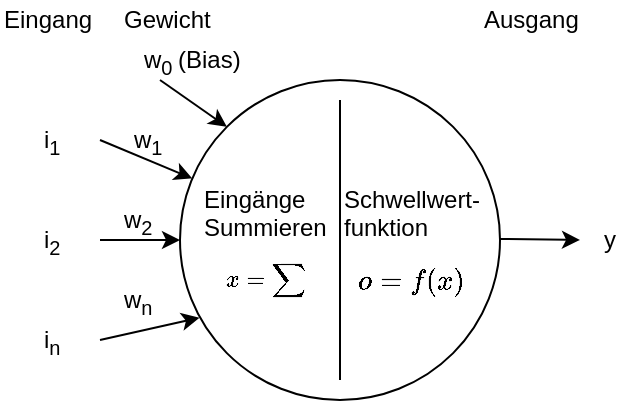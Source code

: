 <mxfile version="11.2.8" type="device" pages="1"><diagram id="-CnKFo7MbB8SHHmdVDE3" name="Page-1"><mxGraphModel dx="563" dy="359" grid="1" gridSize="10" guides="1" tooltips="1" connect="1" arrows="1" fold="1" page="1" pageScale="1" pageWidth="850" pageHeight="1100" math="1" shadow="0"><root><mxCell id="0"/><mxCell id="1" parent="0"/><mxCell id="7-LBELHLy_iDIOVR6N4f-1" value="" style="ellipse;whiteSpace=wrap;html=1;aspect=fixed;" parent="1" vertex="1"><mxGeometry x="360" y="280" width="160" height="160" as="geometry"/></mxCell><mxCell id="7-LBELHLy_iDIOVR6N4f-2" value="" style="endArrow=classic;html=1;" parent="1" target="7-LBELHLy_iDIOVR6N4f-1" edge="1"><mxGeometry width="50" height="50" relative="1" as="geometry"><mxPoint x="320" y="310" as="sourcePoint"/><mxPoint x="370" y="280" as="targetPoint"/></mxGeometry></mxCell><mxCell id="7-LBELHLy_iDIOVR6N4f-3" value="" style="endArrow=classic;html=1;entryX=0.061;entryY=0.743;entryDx=0;entryDy=0;entryPerimeter=0;" parent="1" target="7-LBELHLy_iDIOVR6N4f-1" edge="1"><mxGeometry width="50" height="50" relative="1" as="geometry"><mxPoint x="320" y="410" as="sourcePoint"/><mxPoint x="390" y="430" as="targetPoint"/></mxGeometry></mxCell><mxCell id="7-LBELHLy_iDIOVR6N4f-4" value="" style="endArrow=classic;html=1;entryX=0;entryY=0.5;entryDx=0;entryDy=0;" parent="1" target="7-LBELHLy_iDIOVR6N4f-1" edge="1"><mxGeometry width="50" height="50" relative="1" as="geometry"><mxPoint x="320" y="360" as="sourcePoint"/><mxPoint x="220" y="390" as="targetPoint"/></mxGeometry></mxCell><mxCell id="7-LBELHLy_iDIOVR6N4f-5" value="" style="endArrow=classic;html=1;entryX=0;entryY=0;entryDx=0;entryDy=0;" parent="1" target="7-LBELHLy_iDIOVR6N4f-1" edge="1"><mxGeometry width="50" height="50" relative="1" as="geometry"><mxPoint x="350" y="280" as="sourcePoint"/><mxPoint x="440" y="210" as="targetPoint"/></mxGeometry></mxCell><mxCell id="7-LBELHLy_iDIOVR6N4f-7" value="" style="endArrow=none;html=1;" parent="1" edge="1"><mxGeometry width="50" height="50" relative="1" as="geometry"><mxPoint x="440" y="430" as="sourcePoint"/><mxPoint x="440" y="290" as="targetPoint"/></mxGeometry></mxCell><mxCell id="7-LBELHLy_iDIOVR6N4f-8" value="&lt;div&gt;Eingang&lt;/div&gt;&lt;div&gt;&lt;br&gt;&lt;/div&gt;" style="text;html=1;resizable=0;points=[];autosize=1;align=left;verticalAlign=top;spacingTop=-4;" parent="1" vertex="1"><mxGeometry x="270" y="240" width="60" height="30" as="geometry"/></mxCell><mxCell id="7-LBELHLy_iDIOVR6N4f-9" value="i&lt;sub&gt;1&lt;/sub&gt;" style="text;html=1;resizable=0;points=[];autosize=1;align=left;verticalAlign=top;spacingTop=-4;" parent="1" vertex="1"><mxGeometry x="290" y="300" width="20" height="20" as="geometry"/></mxCell><mxCell id="7-LBELHLy_iDIOVR6N4f-10" value="i&lt;sub&gt;2&lt;/sub&gt;" style="text;html=1;resizable=0;points=[];autosize=1;align=left;verticalAlign=top;spacingTop=-4;" parent="1" vertex="1"><mxGeometry x="290" y="350" width="20" height="20" as="geometry"/></mxCell><mxCell id="7-LBELHLy_iDIOVR6N4f-11" value="i&lt;sub&gt;n&lt;/sub&gt;" style="text;html=1;resizable=0;points=[];autosize=1;align=left;verticalAlign=top;spacingTop=-4;" parent="1" vertex="1"><mxGeometry x="290" y="400" width="20" height="20" as="geometry"/></mxCell><mxCell id="7-LBELHLy_iDIOVR6N4f-12" value="&lt;div&gt;w&lt;sub&gt;0 &lt;/sub&gt;(Bias)&lt;sub&gt;&lt;br&gt;&lt;/sub&gt;&lt;/div&gt;" style="text;html=1;resizable=0;points=[];autosize=1;align=left;verticalAlign=top;spacingTop=-4;" parent="1" vertex="1"><mxGeometry x="340" y="260" width="70" height="20" as="geometry"/></mxCell><mxCell id="7-LBELHLy_iDIOVR6N4f-17" value="&lt;div&gt;&lt;font style=&quot;font-size: 12px&quot;&gt;Eingänge&lt;/font&gt;&lt;/div&gt;&lt;div&gt;&lt;font style=&quot;font-size: 12px&quot;&gt;Summieren&lt;/font&gt;&lt;/div&gt;&lt;div&gt;&lt;font style=&quot;font-size: 12px&quot;&gt;&lt;sub&gt;$$x = \sum $$&lt;/sub&gt;&lt;br&gt;&lt;/font&gt;&lt;/div&gt;" style="text;html=1;resizable=0;points=[];autosize=1;align=left;verticalAlign=top;spacingTop=-4;" parent="1" vertex="1"><mxGeometry x="370" y="330" width="80" height="50" as="geometry"/></mxCell><mxCell id="7-LBELHLy_iDIOVR6N4f-18" value="&lt;div&gt;Gewicht&lt;/div&gt;&lt;div&gt;&lt;br&gt;&lt;/div&gt;" style="text;html=1;resizable=0;points=[];autosize=1;align=left;verticalAlign=top;spacingTop=-4;" parent="1" vertex="1"><mxGeometry x="330" y="240" width="60" height="30" as="geometry"/></mxCell><mxCell id="7-LBELHLy_iDIOVR6N4f-19" value="&lt;div&gt;w&lt;sub&gt;1&lt;/sub&gt;&lt;/div&gt;" style="text;html=1;resizable=0;points=[];autosize=1;align=left;verticalAlign=top;spacingTop=-4;" parent="1" vertex="1"><mxGeometry x="335" y="300" width="30" height="20" as="geometry"/></mxCell><mxCell id="7-LBELHLy_iDIOVR6N4f-20" value="&lt;div&gt;w&lt;sub&gt;2&lt;/sub&gt;&lt;/div&gt;" style="text;html=1;resizable=0;points=[];autosize=1;align=left;verticalAlign=top;spacingTop=-4;" parent="1" vertex="1"><mxGeometry x="330" y="340" width="30" height="20" as="geometry"/></mxCell><mxCell id="7-LBELHLy_iDIOVR6N4f-21" value="&lt;div&gt;w&lt;sub&gt;n&lt;/sub&gt;&lt;/div&gt;" style="text;html=1;resizable=0;points=[];autosize=1;align=left;verticalAlign=top;spacingTop=-4;" parent="1" vertex="1"><mxGeometry x="330" y="380" width="30" height="20" as="geometry"/></mxCell><mxCell id="7-LBELHLy_iDIOVR6N4f-23" value="&lt;div&gt;Schwellwert-&lt;/div&gt;&lt;div&gt;funktion&lt;/div&gt;&lt;div&gt;$$o = f(x) $$&lt;br&gt; &lt;/div&gt;" style="text;html=1;resizable=0;points=[];autosize=1;align=left;verticalAlign=top;spacingTop=-4;" parent="1" vertex="1"><mxGeometry x="440" y="330" width="90" height="40" as="geometry"/></mxCell><mxCell id="7-LBELHLy_iDIOVR6N4f-24" value="" style="endArrow=classic;html=1;" parent="1" edge="1"><mxGeometry width="50" height="50" relative="1" as="geometry"><mxPoint x="520" y="359.5" as="sourcePoint"/><mxPoint x="560" y="360" as="targetPoint"/></mxGeometry></mxCell><mxCell id="7-LBELHLy_iDIOVR6N4f-25" value="Ausgang" style="text;html=1;resizable=0;points=[];autosize=1;align=left;verticalAlign=top;spacingTop=-4;" parent="1" vertex="1"><mxGeometry x="510" y="240" width="60" height="20" as="geometry"/></mxCell><mxCell id="7-LBELHLy_iDIOVR6N4f-26" value="y" style="text;html=1;resizable=0;points=[];autosize=1;align=left;verticalAlign=top;spacingTop=-4;" parent="1" vertex="1"><mxGeometry x="570" y="350" width="20" height="20" as="geometry"/></mxCell></root></mxGraphModel></diagram></mxfile>